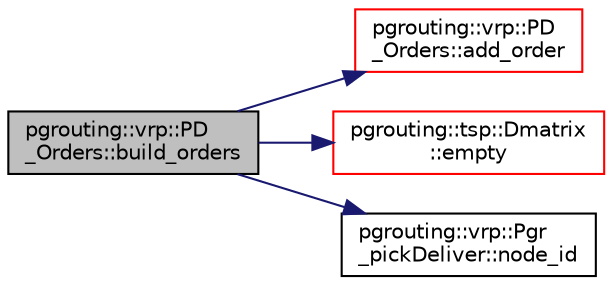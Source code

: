 digraph "pgrouting::vrp::PD_Orders::build_orders"
{
  edge [fontname="Helvetica",fontsize="10",labelfontname="Helvetica",labelfontsize="10"];
  node [fontname="Helvetica",fontsize="10",shape=record];
  rankdir="LR";
  Node28 [label="pgrouting::vrp::PD\l_Orders::build_orders",height=0.2,width=0.4,color="black", fillcolor="grey75", style="filled", fontcolor="black"];
  Node28 -> Node29 [color="midnightblue",fontsize="10",style="solid",fontname="Helvetica"];
  Node29 [label="pgrouting::vrp::PD\l_Orders::add_order",height=0.2,width=0.4,color="red", fillcolor="white", style="filled",URL="$classpgrouting_1_1vrp_1_1PD__Orders.html#a19829d552c97d5e284c3a17740a01c3e"];
  Node28 -> Node34 [color="midnightblue",fontsize="10",style="solid",fontname="Helvetica"];
  Node34 [label="pgrouting::tsp::Dmatrix\l::empty",height=0.2,width=0.4,color="red", fillcolor="white", style="filled",URL="$classpgrouting_1_1tsp_1_1Dmatrix.html#a1df703d856688be795d3f2d05a690277"];
  Node28 -> Node36 [color="midnightblue",fontsize="10",style="solid",fontname="Helvetica"];
  Node36 [label="pgrouting::vrp::Pgr\l_pickDeliver::node_id",height=0.2,width=0.4,color="black", fillcolor="white", style="filled",URL="$classpgrouting_1_1vrp_1_1Pgr__pickDeliver.html#a512937fe4b72890a7834abb0bd7e5f45"];
}
